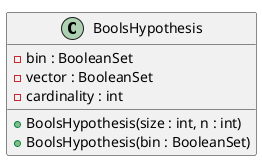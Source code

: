 @startuml
!pragma layout smetana

class BoolsHypothesis {
    - bin : BooleanSet
    - vector : BooleanSet
    - cardinality : int
    + BoolsHypothesis(size : int, n : int)
    + BoolsHypothesis(bin : BooleanSet)
}


@enduml
